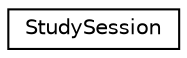 digraph "Graphical Class Hierarchy"
{
 // LATEX_PDF_SIZE
  edge [fontname="Helvetica",fontsize="10",labelfontname="Helvetica",labelfontsize="10"];
  node [fontname="Helvetica",fontsize="10",shape=record];
  rankdir="LR";
  Node0 [label="StudySession",height=0.2,width=0.4,color="black", fillcolor="white", style="filled",URL="$classStudySession.html",tooltip=" "];
}

